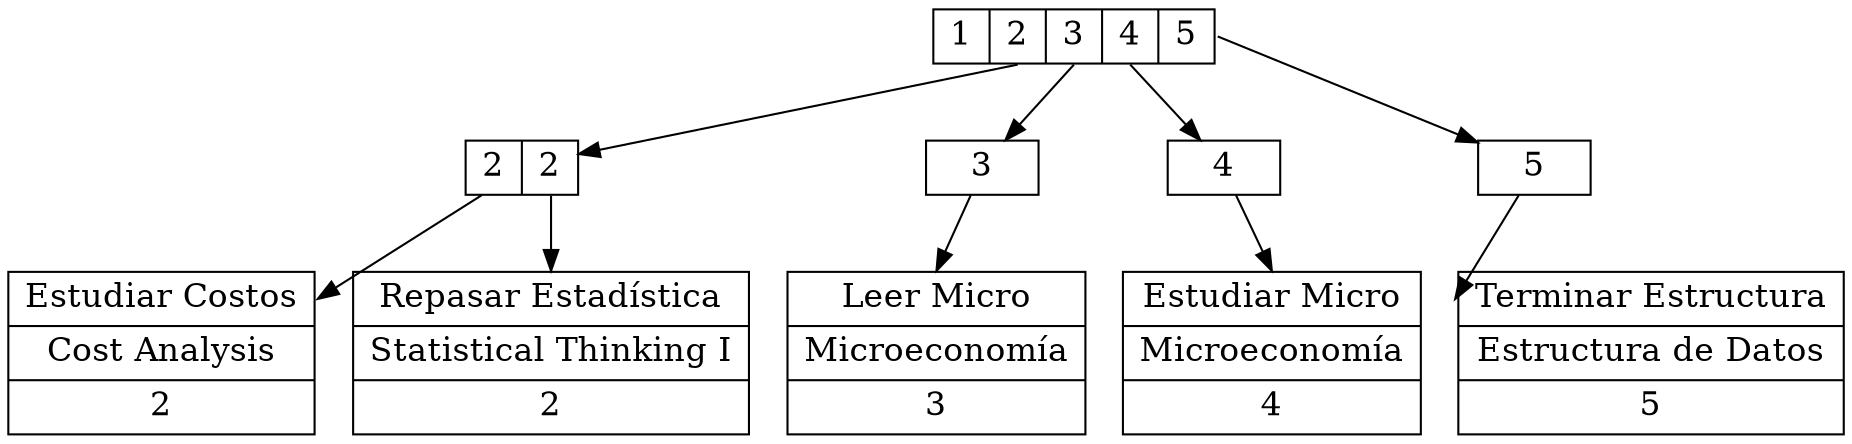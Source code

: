 digraph g {
	graph [
    rankdir = "TB"
    splines=line
    dpi = 450
    ];
node [shape = record,height=.1,fontsize = "16"];

array0[label = "<f0> 1| <f1> 2| <f2> 3|<f3> 4| <f4> 5"];

    "node1" [
    label = "{<f0> Terminar Estructura | Estructura de Datos | 5 }"
    ];
    "node2" [
    label = "{<f0> Estudiar Micro | Microeconomía | 4 }"
    ];
    "node3" [
    label = "{<f0> Leer Micro | Microeconomía | 3 }"
    ];
    "node4" [
    label = "{<f0> Estudiar Costos | Cost Analysis | 2 }"
    ];
    "node5" [
    label = "{<f0> Repasar Estadística | Statistical Thinking I | 2 }"
    ];

    array1[label = "<f0> 2| <f1> 2"];
    array2[label = "<f0> 3"];
    array3[label = "<f0> 4"];
    array4[label = "<f0> 5"];


    {rank=same; node1;node2;node3;node4}

    "array0":f4 -> "array4" -> "node1":f0 [
    id = 0
    ];
    "array0":f3 -> "array3" -> "node2":f0 [
    id = 1
    ];
    "array0":f2 -> "array2" -> "node3":f0 [
    id = 2
    ];
    "array0":f1 -> "array1" -> "node4":f0 [
    id = 3
    ];
 	"array1":f1 -> "node5":f0 [
    id = 4
    ];



}